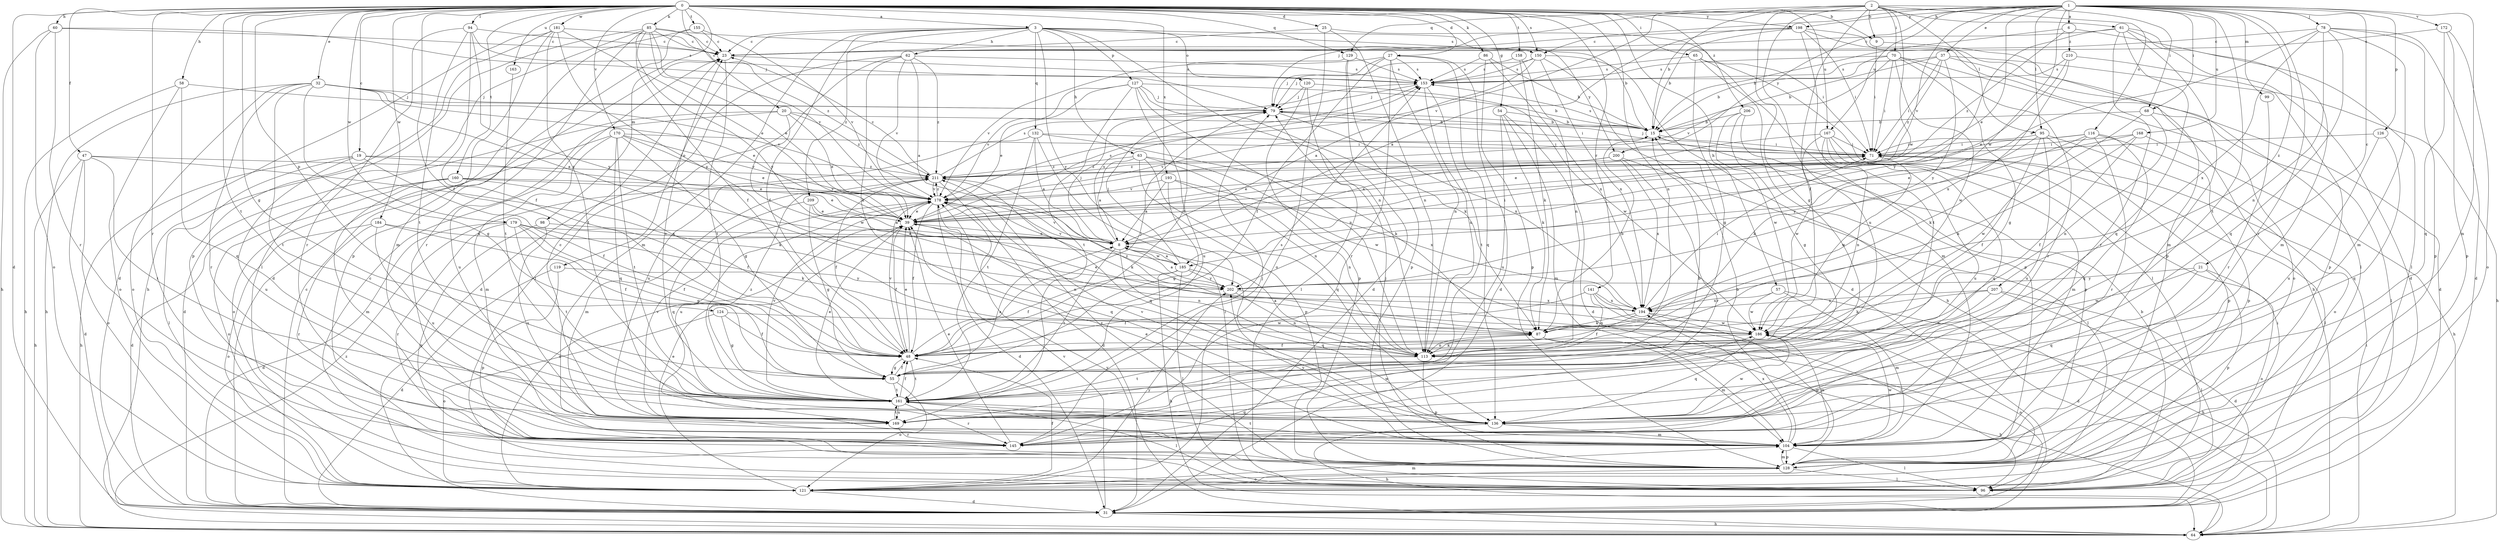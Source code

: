 strict digraph  {
0;
1;
2;
3;
6;
8;
9;
15;
19;
20;
21;
23;
25;
27;
31;
32;
37;
39;
47;
48;
54;
55;
57;
58;
60;
61;
62;
63;
64;
65;
68;
70;
71;
78;
79;
85;
86;
87;
94;
95;
96;
98;
99;
104;
113;
116;
119;
120;
121;
124;
126;
127;
128;
129;
132;
136;
141;
145;
150;
153;
155;
158;
160;
161;
163;
167;
168;
169;
170;
172;
178;
179;
181;
184;
185;
186;
193;
194;
198;
200;
202;
206;
207;
209;
210;
211;
0 -> 3  [label=a];
0 -> 9  [label=b];
0 -> 19  [label=c];
0 -> 20  [label=c];
0 -> 25  [label=d];
0 -> 27  [label=d];
0 -> 31  [label=d];
0 -> 32  [label=e];
0 -> 47  [label=f];
0 -> 48  [label=f];
0 -> 54  [label=g];
0 -> 55  [label=g];
0 -> 57  [label=h];
0 -> 58  [label=h];
0 -> 60  [label=h];
0 -> 65  [label=i];
0 -> 85  [label=k];
0 -> 86  [label=k];
0 -> 94  [label=l];
0 -> 98  [label=m];
0 -> 113  [label=n];
0 -> 124  [label=p];
0 -> 129  [label=q];
0 -> 141  [label=r];
0 -> 145  [label=r];
0 -> 150  [label=s];
0 -> 155  [label=t];
0 -> 158  [label=t];
0 -> 160  [label=t];
0 -> 161  [label=t];
0 -> 163  [label=u];
0 -> 167  [label=u];
0 -> 170  [label=v];
0 -> 179  [label=w];
0 -> 181  [label=w];
0 -> 184  [label=w];
0 -> 193  [label=x];
0 -> 198  [label=y];
0 -> 206  [label=z];
1 -> 6  [label=a];
1 -> 21  [label=c];
1 -> 37  [label=e];
1 -> 39  [label=e];
1 -> 68  [label=i];
1 -> 78  [label=j];
1 -> 79  [label=j];
1 -> 95  [label=l];
1 -> 99  [label=m];
1 -> 104  [label=m];
1 -> 126  [label=p];
1 -> 129  [label=q];
1 -> 145  [label=r];
1 -> 150  [label=s];
1 -> 161  [label=t];
1 -> 167  [label=u];
1 -> 168  [label=u];
1 -> 172  [label=v];
1 -> 178  [label=v];
1 -> 185  [label=w];
1 -> 198  [label=y];
1 -> 200  [label=y];
1 -> 207  [label=z];
2 -> 9  [label=b];
2 -> 15  [label=b];
2 -> 48  [label=f];
2 -> 55  [label=g];
2 -> 61  [label=h];
2 -> 68  [label=i];
2 -> 70  [label=i];
2 -> 95  [label=l];
2 -> 116  [label=o];
2 -> 169  [label=u];
2 -> 178  [label=v];
2 -> 185  [label=w];
3 -> 23  [label=c];
3 -> 48  [label=f];
3 -> 62  [label=h];
3 -> 63  [label=h];
3 -> 104  [label=m];
3 -> 113  [label=n];
3 -> 119  [label=o];
3 -> 120  [label=o];
3 -> 127  [label=p];
3 -> 132  [label=q];
3 -> 150  [label=s];
3 -> 200  [label=y];
3 -> 202  [label=y];
3 -> 209  [label=z];
6 -> 15  [label=b];
6 -> 104  [label=m];
6 -> 210  [label=z];
6 -> 211  [label=z];
8 -> 71  [label=i];
8 -> 79  [label=j];
8 -> 113  [label=n];
8 -> 153  [label=s];
8 -> 161  [label=t];
8 -> 178  [label=v];
8 -> 185  [label=w];
9 -> 71  [label=i];
9 -> 128  [label=p];
15 -> 71  [label=i];
15 -> 153  [label=s];
15 -> 178  [label=v];
19 -> 39  [label=e];
19 -> 48  [label=f];
19 -> 64  [label=h];
19 -> 96  [label=l];
19 -> 169  [label=u];
19 -> 211  [label=z];
20 -> 15  [label=b];
20 -> 31  [label=d];
20 -> 39  [label=e];
20 -> 169  [label=u];
20 -> 186  [label=w];
20 -> 211  [label=z];
21 -> 121  [label=o];
21 -> 128  [label=p];
21 -> 136  [label=q];
21 -> 186  [label=w];
21 -> 202  [label=y];
23 -> 153  [label=s];
23 -> 161  [label=t];
25 -> 23  [label=c];
25 -> 71  [label=i];
25 -> 113  [label=n];
25 -> 121  [label=o];
27 -> 31  [label=d];
27 -> 48  [label=f];
27 -> 79  [label=j];
27 -> 113  [label=n];
27 -> 136  [label=q];
27 -> 145  [label=r];
27 -> 153  [label=s];
27 -> 178  [label=v];
31 -> 23  [label=c];
31 -> 64  [label=h];
31 -> 178  [label=v];
32 -> 8  [label=a];
32 -> 39  [label=e];
32 -> 55  [label=g];
32 -> 64  [label=h];
32 -> 79  [label=j];
32 -> 121  [label=o];
32 -> 145  [label=r];
32 -> 161  [label=t];
32 -> 178  [label=v];
37 -> 15  [label=b];
37 -> 31  [label=d];
37 -> 64  [label=h];
37 -> 71  [label=i];
37 -> 153  [label=s];
37 -> 202  [label=y];
37 -> 211  [label=z];
39 -> 8  [label=a];
39 -> 48  [label=f];
39 -> 113  [label=n];
39 -> 121  [label=o];
39 -> 153  [label=s];
47 -> 31  [label=d];
47 -> 64  [label=h];
47 -> 87  [label=k];
47 -> 121  [label=o];
47 -> 161  [label=t];
47 -> 211  [label=z];
48 -> 39  [label=e];
48 -> 55  [label=g];
48 -> 79  [label=j];
48 -> 161  [label=t];
48 -> 178  [label=v];
54 -> 15  [label=b];
54 -> 31  [label=d];
54 -> 87  [label=k];
54 -> 104  [label=m];
54 -> 169  [label=u];
55 -> 8  [label=a];
55 -> 48  [label=f];
55 -> 121  [label=o];
55 -> 161  [label=t];
57 -> 31  [label=d];
57 -> 104  [label=m];
57 -> 186  [label=w];
57 -> 194  [label=x];
58 -> 64  [label=h];
58 -> 79  [label=j];
58 -> 121  [label=o];
58 -> 136  [label=q];
60 -> 23  [label=c];
60 -> 64  [label=h];
60 -> 79  [label=j];
60 -> 121  [label=o];
60 -> 145  [label=r];
61 -> 23  [label=c];
61 -> 31  [label=d];
61 -> 96  [label=l];
61 -> 104  [label=m];
61 -> 136  [label=q];
61 -> 145  [label=r];
61 -> 202  [label=y];
62 -> 8  [label=a];
62 -> 31  [label=d];
62 -> 87  [label=k];
62 -> 96  [label=l];
62 -> 153  [label=s];
62 -> 178  [label=v];
62 -> 211  [label=z];
63 -> 8  [label=a];
63 -> 113  [label=n];
63 -> 128  [label=p];
63 -> 136  [label=q];
63 -> 186  [label=w];
63 -> 211  [label=z];
64 -> 71  [label=i];
64 -> 178  [label=v];
64 -> 211  [label=z];
65 -> 55  [label=g];
65 -> 96  [label=l];
65 -> 104  [label=m];
65 -> 128  [label=p];
65 -> 153  [label=s];
68 -> 15  [label=b];
68 -> 87  [label=k];
68 -> 96  [label=l];
68 -> 113  [label=n];
70 -> 15  [label=b];
70 -> 55  [label=g];
70 -> 71  [label=i];
70 -> 121  [label=o];
70 -> 145  [label=r];
70 -> 153  [label=s];
70 -> 178  [label=v];
70 -> 186  [label=w];
71 -> 79  [label=j];
71 -> 96  [label=l];
71 -> 186  [label=w];
71 -> 211  [label=z];
78 -> 23  [label=c];
78 -> 31  [label=d];
78 -> 39  [label=e];
78 -> 104  [label=m];
78 -> 113  [label=n];
78 -> 128  [label=p];
78 -> 136  [label=q];
78 -> 194  [label=x];
79 -> 15  [label=b];
79 -> 71  [label=i];
79 -> 194  [label=x];
85 -> 15  [label=b];
85 -> 23  [label=c];
85 -> 39  [label=e];
85 -> 48  [label=f];
85 -> 64  [label=h];
85 -> 96  [label=l];
85 -> 145  [label=r];
85 -> 178  [label=v];
85 -> 202  [label=y];
85 -> 211  [label=z];
86 -> 15  [label=b];
86 -> 128  [label=p];
86 -> 153  [label=s];
86 -> 194  [label=x];
87 -> 15  [label=b];
87 -> 64  [label=h];
87 -> 104  [label=m];
87 -> 113  [label=n];
94 -> 23  [label=c];
94 -> 48  [label=f];
94 -> 145  [label=r];
94 -> 153  [label=s];
94 -> 161  [label=t];
94 -> 202  [label=y];
95 -> 48  [label=f];
95 -> 71  [label=i];
95 -> 87  [label=k];
95 -> 121  [label=o];
95 -> 128  [label=p];
95 -> 169  [label=u];
96 -> 15  [label=b];
96 -> 23  [label=c];
96 -> 71  [label=i];
98 -> 8  [label=a];
98 -> 128  [label=p];
98 -> 169  [label=u];
99 -> 145  [label=r];
104 -> 15  [label=b];
104 -> 39  [label=e];
104 -> 79  [label=j];
104 -> 96  [label=l];
104 -> 128  [label=p];
104 -> 161  [label=t];
104 -> 186  [label=w];
104 -> 194  [label=x];
104 -> 202  [label=y];
113 -> 8  [label=a];
113 -> 87  [label=k];
113 -> 128  [label=p];
113 -> 161  [label=t];
116 -> 39  [label=e];
116 -> 71  [label=i];
116 -> 128  [label=p];
116 -> 136  [label=q];
116 -> 145  [label=r];
116 -> 186  [label=w];
116 -> 202  [label=y];
119 -> 31  [label=d];
119 -> 128  [label=p];
119 -> 202  [label=y];
120 -> 79  [label=j];
120 -> 96  [label=l];
120 -> 128  [label=p];
120 -> 186  [label=w];
121 -> 31  [label=d];
121 -> 39  [label=e];
121 -> 48  [label=f];
121 -> 104  [label=m];
121 -> 202  [label=y];
124 -> 48  [label=f];
124 -> 55  [label=g];
124 -> 121  [label=o];
124 -> 186  [label=w];
126 -> 71  [label=i];
126 -> 136  [label=q];
126 -> 169  [label=u];
127 -> 15  [label=b];
127 -> 39  [label=e];
127 -> 79  [label=j];
127 -> 87  [label=k];
127 -> 113  [label=n];
127 -> 161  [label=t];
127 -> 169  [label=u];
127 -> 178  [label=v];
128 -> 96  [label=l];
128 -> 104  [label=m];
128 -> 121  [label=o];
128 -> 211  [label=z];
129 -> 31  [label=d];
129 -> 48  [label=f];
129 -> 128  [label=p];
129 -> 153  [label=s];
132 -> 8  [label=a];
132 -> 71  [label=i];
132 -> 87  [label=k];
132 -> 96  [label=l];
132 -> 161  [label=t];
132 -> 169  [label=u];
136 -> 64  [label=h];
136 -> 104  [label=m];
136 -> 178  [label=v];
136 -> 186  [label=w];
141 -> 48  [label=f];
141 -> 64  [label=h];
141 -> 96  [label=l];
141 -> 113  [label=n];
141 -> 194  [label=x];
145 -> 39  [label=e];
145 -> 79  [label=j];
150 -> 8  [label=a];
150 -> 31  [label=d];
150 -> 64  [label=h];
150 -> 79  [label=j];
150 -> 153  [label=s];
150 -> 194  [label=x];
153 -> 79  [label=j];
153 -> 113  [label=n];
153 -> 161  [label=t];
155 -> 23  [label=c];
155 -> 31  [label=d];
155 -> 128  [label=p];
155 -> 178  [label=v];
158 -> 87  [label=k];
158 -> 113  [label=n];
158 -> 153  [label=s];
160 -> 31  [label=d];
160 -> 39  [label=e];
160 -> 48  [label=f];
160 -> 104  [label=m];
160 -> 121  [label=o];
160 -> 178  [label=v];
161 -> 23  [label=c];
161 -> 39  [label=e];
161 -> 48  [label=f];
161 -> 96  [label=l];
161 -> 136  [label=q];
161 -> 145  [label=r];
161 -> 153  [label=s];
161 -> 169  [label=u];
161 -> 178  [label=v];
161 -> 211  [label=z];
163 -> 161  [label=t];
167 -> 8  [label=a];
167 -> 71  [label=i];
167 -> 104  [label=m];
167 -> 113  [label=n];
167 -> 136  [label=q];
167 -> 169  [label=u];
167 -> 186  [label=w];
168 -> 39  [label=e];
168 -> 48  [label=f];
168 -> 64  [label=h];
168 -> 71  [label=i];
168 -> 87  [label=k];
169 -> 15  [label=b];
169 -> 23  [label=c];
169 -> 145  [label=r];
169 -> 161  [label=t];
169 -> 178  [label=v];
169 -> 186  [label=w];
170 -> 39  [label=e];
170 -> 55  [label=g];
170 -> 71  [label=i];
170 -> 104  [label=m];
170 -> 121  [label=o];
170 -> 136  [label=q];
170 -> 161  [label=t];
170 -> 178  [label=v];
172 -> 23  [label=c];
172 -> 121  [label=o];
172 -> 128  [label=p];
172 -> 136  [label=q];
178 -> 31  [label=d];
178 -> 39  [label=e];
178 -> 48  [label=f];
178 -> 87  [label=k];
178 -> 136  [label=q];
178 -> 169  [label=u];
178 -> 211  [label=z];
179 -> 8  [label=a];
179 -> 31  [label=d];
179 -> 48  [label=f];
179 -> 55  [label=g];
179 -> 87  [label=k];
179 -> 145  [label=r];
179 -> 161  [label=t];
181 -> 23  [label=c];
181 -> 31  [label=d];
181 -> 39  [label=e];
181 -> 104  [label=m];
181 -> 128  [label=p];
181 -> 161  [label=t];
181 -> 202  [label=y];
184 -> 8  [label=a];
184 -> 48  [label=f];
184 -> 121  [label=o];
184 -> 145  [label=r];
184 -> 169  [label=u];
185 -> 8  [label=a];
185 -> 48  [label=f];
185 -> 64  [label=h];
185 -> 79  [label=j];
185 -> 96  [label=l];
185 -> 136  [label=q];
185 -> 178  [label=v];
185 -> 202  [label=y];
186 -> 48  [label=f];
186 -> 104  [label=m];
186 -> 121  [label=o];
186 -> 136  [label=q];
186 -> 211  [label=z];
193 -> 8  [label=a];
193 -> 55  [label=g];
193 -> 113  [label=n];
193 -> 178  [label=v];
193 -> 194  [label=x];
194 -> 39  [label=e];
194 -> 48  [label=f];
194 -> 71  [label=i];
194 -> 87  [label=k];
194 -> 128  [label=p];
194 -> 186  [label=w];
198 -> 8  [label=a];
198 -> 15  [label=b];
198 -> 23  [label=c];
198 -> 64  [label=h];
198 -> 71  [label=i];
198 -> 96  [label=l];
198 -> 161  [label=t];
200 -> 39  [label=e];
200 -> 96  [label=l];
200 -> 145  [label=r];
200 -> 194  [label=x];
200 -> 211  [label=z];
202 -> 8  [label=a];
202 -> 113  [label=n];
202 -> 194  [label=x];
206 -> 15  [label=b];
206 -> 55  [label=g];
206 -> 128  [label=p];
206 -> 186  [label=w];
207 -> 31  [label=d];
207 -> 87  [label=k];
207 -> 96  [label=l];
207 -> 113  [label=n];
207 -> 194  [label=x];
209 -> 8  [label=a];
209 -> 39  [label=e];
209 -> 55  [label=g];
209 -> 136  [label=q];
210 -> 39  [label=e];
210 -> 128  [label=p];
210 -> 153  [label=s];
210 -> 194  [label=x];
211 -> 23  [label=c];
211 -> 31  [label=d];
211 -> 48  [label=f];
211 -> 104  [label=m];
211 -> 136  [label=q];
211 -> 153  [label=s];
211 -> 178  [label=v];
}
